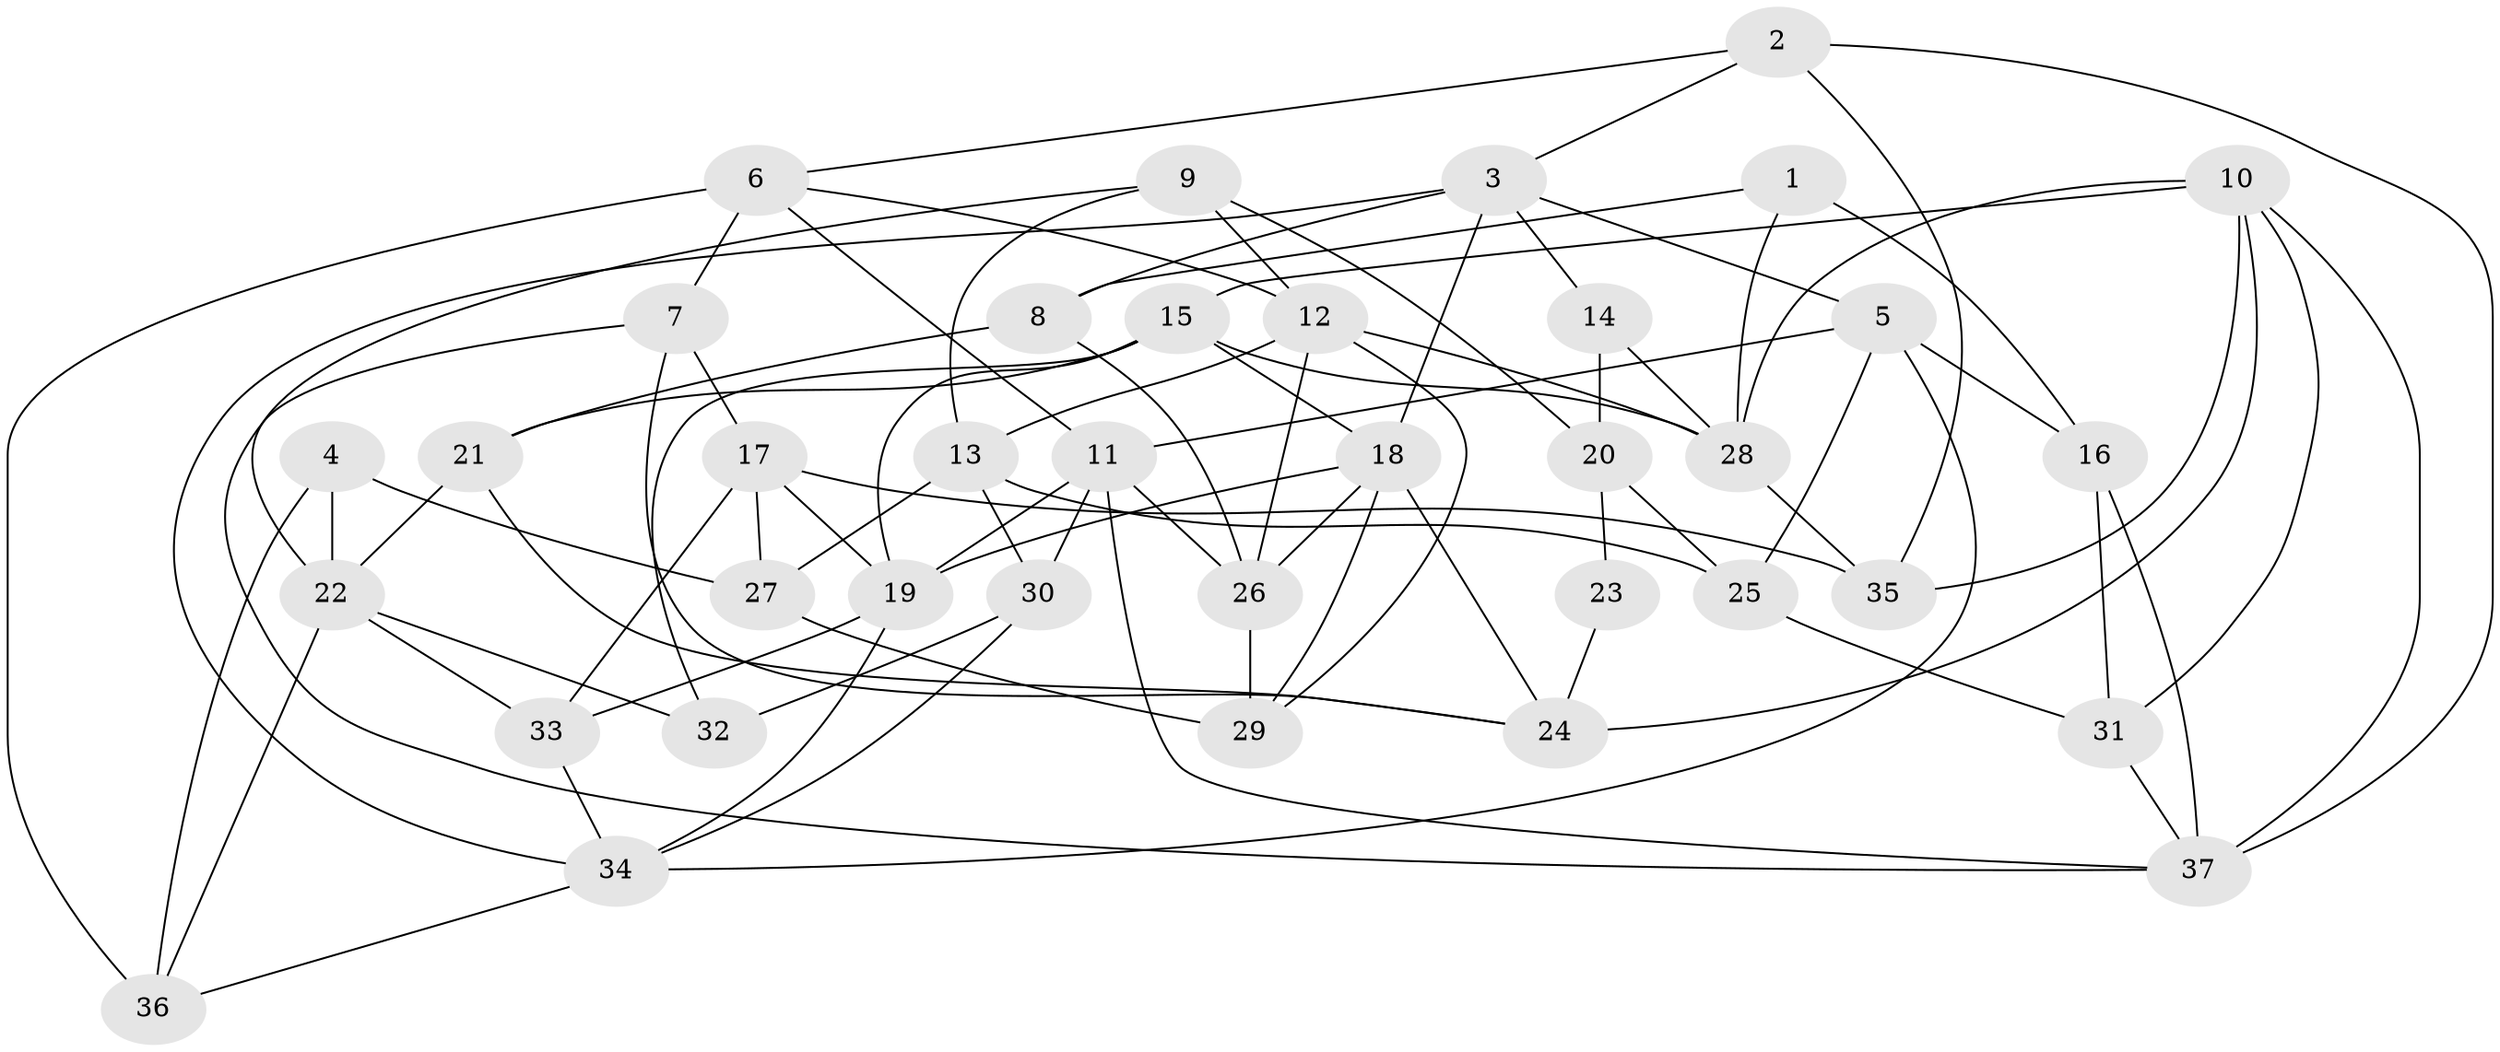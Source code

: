 // original degree distribution, {4: 1.0}
// Generated by graph-tools (version 1.1) at 2025/38/03/04/25 23:38:07]
// undirected, 37 vertices, 85 edges
graph export_dot {
  node [color=gray90,style=filled];
  1;
  2;
  3;
  4;
  5;
  6;
  7;
  8;
  9;
  10;
  11;
  12;
  13;
  14;
  15;
  16;
  17;
  18;
  19;
  20;
  21;
  22;
  23;
  24;
  25;
  26;
  27;
  28;
  29;
  30;
  31;
  32;
  33;
  34;
  35;
  36;
  37;
  1 -- 8 [weight=1.0];
  1 -- 16 [weight=2.0];
  1 -- 28 [weight=1.0];
  2 -- 3 [weight=1.0];
  2 -- 6 [weight=1.0];
  2 -- 35 [weight=1.0];
  2 -- 37 [weight=1.0];
  3 -- 5 [weight=1.0];
  3 -- 8 [weight=1.0];
  3 -- 14 [weight=1.0];
  3 -- 18 [weight=1.0];
  3 -- 34 [weight=1.0];
  4 -- 22 [weight=1.0];
  4 -- 27 [weight=1.0];
  4 -- 36 [weight=2.0];
  5 -- 11 [weight=1.0];
  5 -- 16 [weight=2.0];
  5 -- 25 [weight=1.0];
  5 -- 34 [weight=1.0];
  6 -- 7 [weight=1.0];
  6 -- 11 [weight=1.0];
  6 -- 12 [weight=1.0];
  6 -- 36 [weight=2.0];
  7 -- 17 [weight=1.0];
  7 -- 24 [weight=1.0];
  7 -- 37 [weight=1.0];
  8 -- 21 [weight=1.0];
  8 -- 26 [weight=1.0];
  9 -- 12 [weight=1.0];
  9 -- 13 [weight=1.0];
  9 -- 20 [weight=1.0];
  9 -- 22 [weight=1.0];
  10 -- 15 [weight=1.0];
  10 -- 24 [weight=1.0];
  10 -- 28 [weight=1.0];
  10 -- 31 [weight=1.0];
  10 -- 35 [weight=1.0];
  10 -- 37 [weight=1.0];
  11 -- 19 [weight=1.0];
  11 -- 26 [weight=1.0];
  11 -- 30 [weight=1.0];
  11 -- 37 [weight=1.0];
  12 -- 13 [weight=1.0];
  12 -- 26 [weight=1.0];
  12 -- 28 [weight=1.0];
  12 -- 29 [weight=1.0];
  13 -- 25 [weight=1.0];
  13 -- 27 [weight=1.0];
  13 -- 30 [weight=2.0];
  14 -- 20 [weight=2.0];
  14 -- 28 [weight=1.0];
  15 -- 18 [weight=1.0];
  15 -- 19 [weight=1.0];
  15 -- 21 [weight=1.0];
  15 -- 28 [weight=1.0];
  15 -- 32 [weight=1.0];
  16 -- 31 [weight=1.0];
  16 -- 37 [weight=1.0];
  17 -- 19 [weight=1.0];
  17 -- 27 [weight=2.0];
  17 -- 33 [weight=1.0];
  17 -- 35 [weight=1.0];
  18 -- 19 [weight=1.0];
  18 -- 24 [weight=1.0];
  18 -- 26 [weight=1.0];
  18 -- 29 [weight=1.0];
  19 -- 33 [weight=1.0];
  19 -- 34 [weight=1.0];
  20 -- 23 [weight=2.0];
  20 -- 25 [weight=1.0];
  21 -- 22 [weight=1.0];
  21 -- 24 [weight=1.0];
  22 -- 32 [weight=1.0];
  22 -- 33 [weight=1.0];
  22 -- 36 [weight=1.0];
  23 -- 24 [weight=2.0];
  25 -- 31 [weight=1.0];
  26 -- 29 [weight=2.0];
  27 -- 29 [weight=2.0];
  28 -- 35 [weight=1.0];
  30 -- 32 [weight=2.0];
  30 -- 34 [weight=1.0];
  31 -- 37 [weight=1.0];
  33 -- 34 [weight=1.0];
  34 -- 36 [weight=1.0];
}
